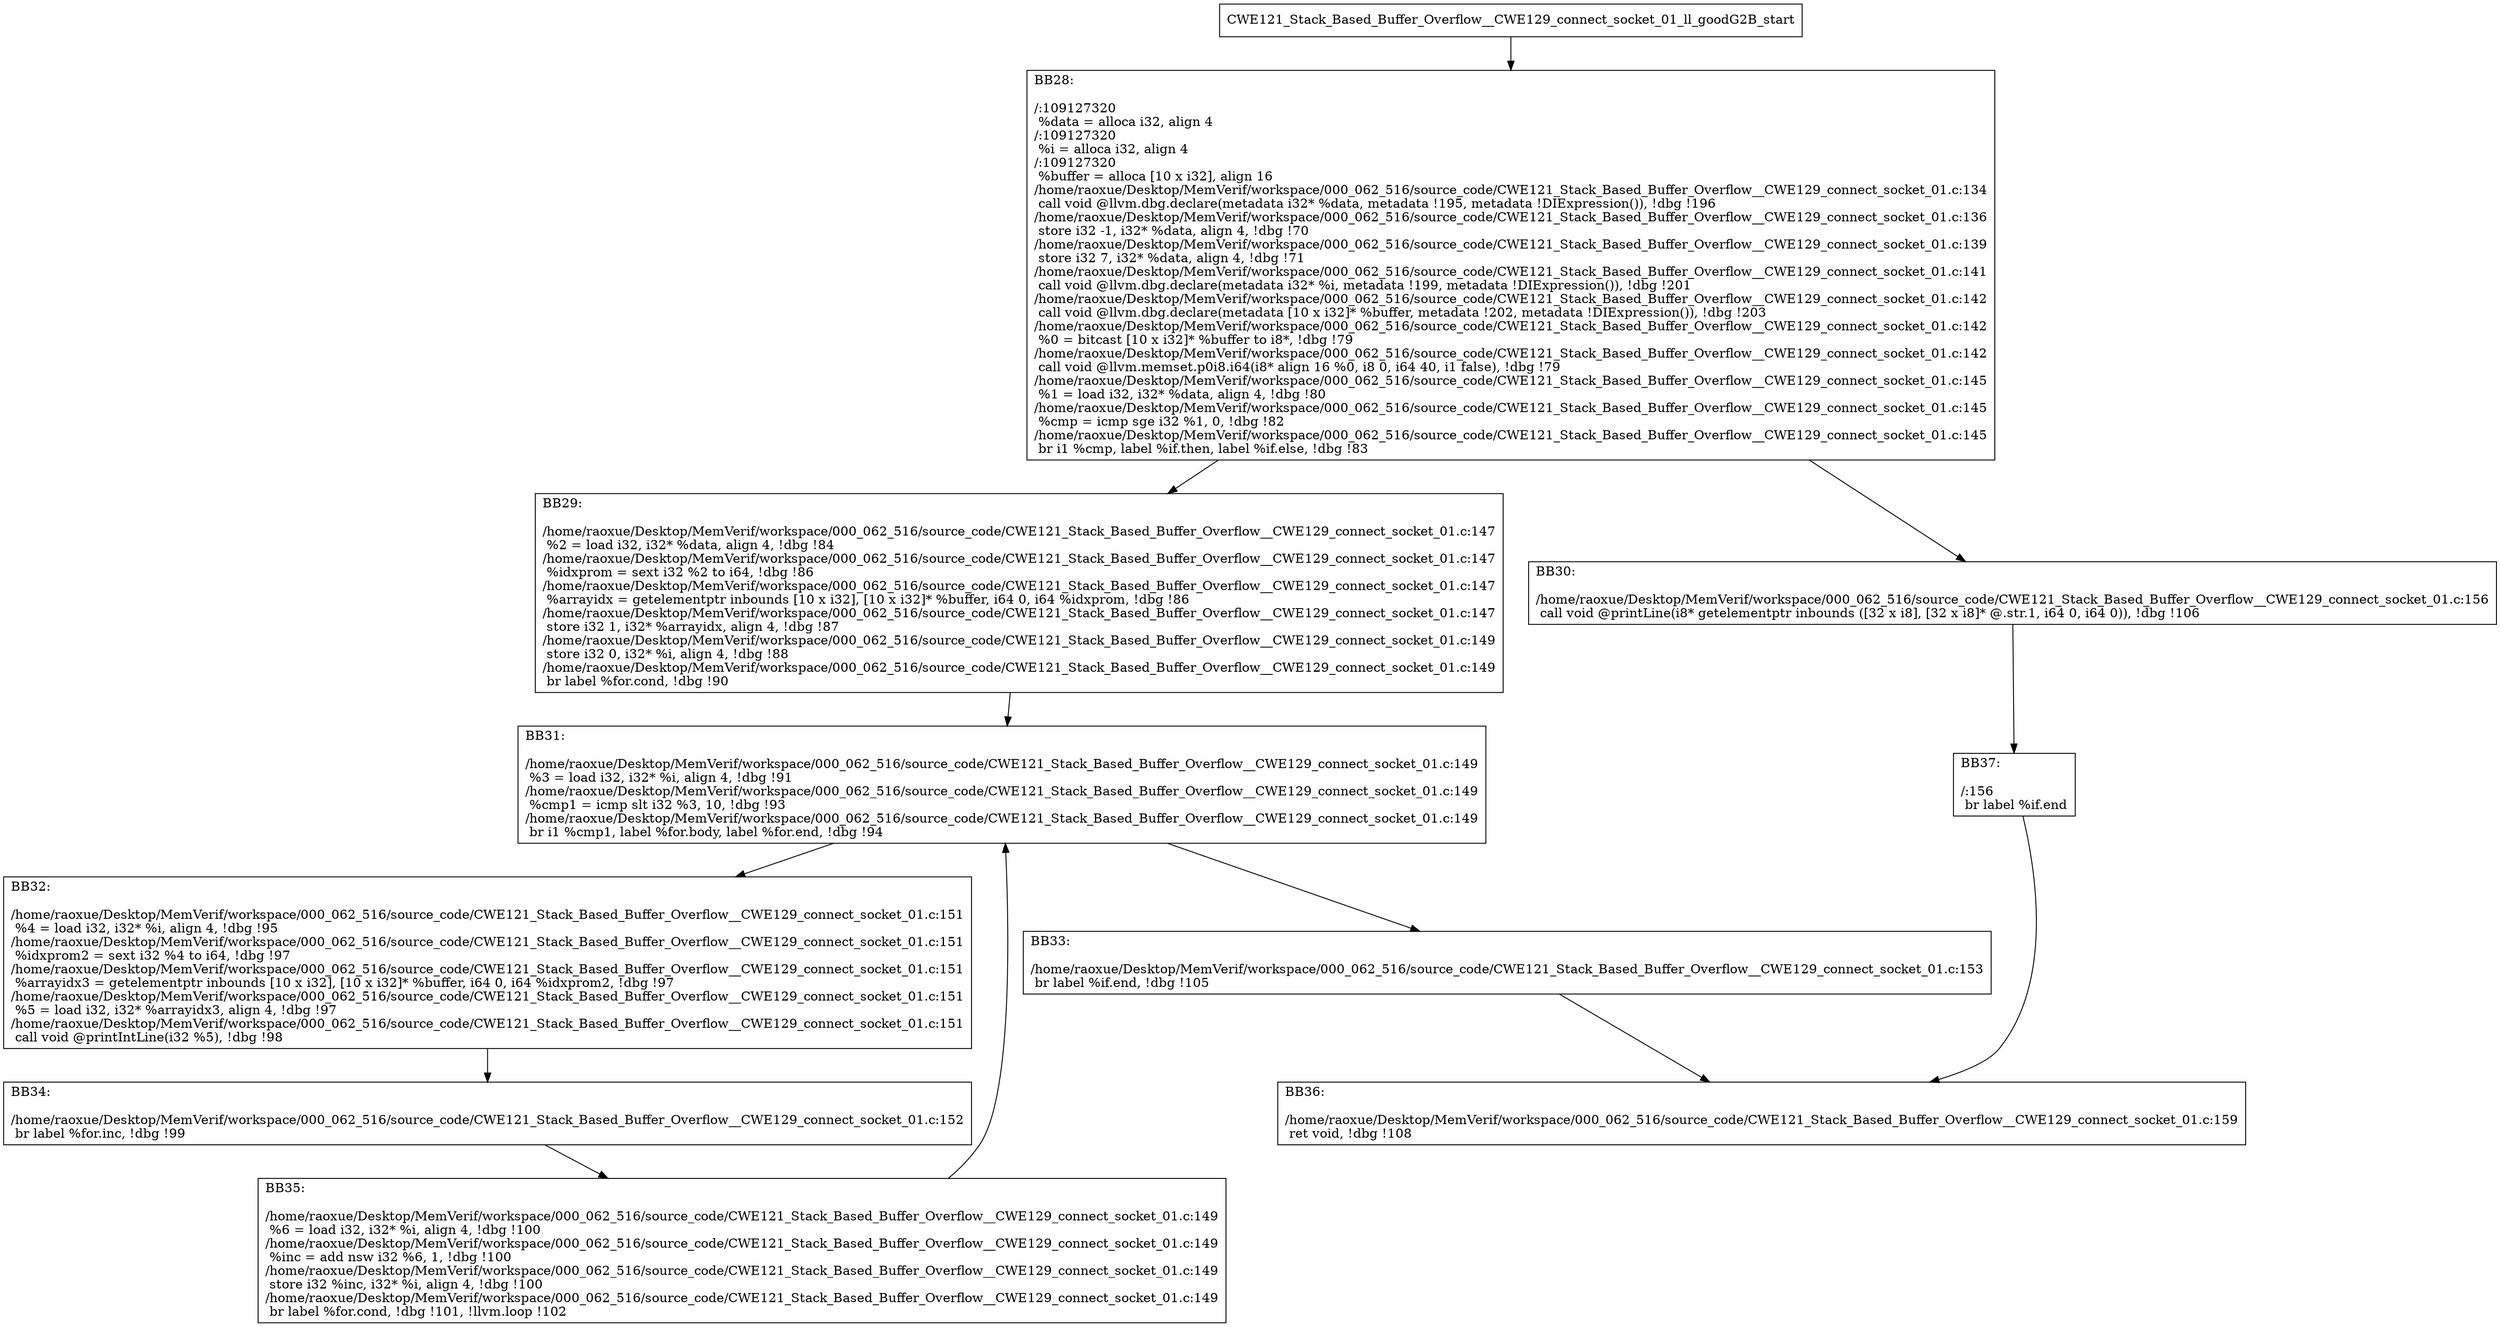 digraph "CFG for'CWE121_Stack_Based_Buffer_Overflow__CWE129_connect_socket_01_ll_goodG2B' function" {
	BBCWE121_Stack_Based_Buffer_Overflow__CWE129_connect_socket_01_ll_goodG2B_start[shape=record,label="{CWE121_Stack_Based_Buffer_Overflow__CWE129_connect_socket_01_ll_goodG2B_start}"];
	BBCWE121_Stack_Based_Buffer_Overflow__CWE129_connect_socket_01_ll_goodG2B_start-> CWE121_Stack_Based_Buffer_Overflow__CWE129_connect_socket_01_ll_goodG2BBB28;
	CWE121_Stack_Based_Buffer_Overflow__CWE129_connect_socket_01_ll_goodG2BBB28 [shape=record, label="{BB28:\l\l/:109127320\l
  %data = alloca i32, align 4\l
/:109127320\l
  %i = alloca i32, align 4\l
/:109127320\l
  %buffer = alloca [10 x i32], align 16\l
/home/raoxue/Desktop/MemVerif/workspace/000_062_516/source_code/CWE121_Stack_Based_Buffer_Overflow__CWE129_connect_socket_01.c:134\l
  call void @llvm.dbg.declare(metadata i32* %data, metadata !195, metadata !DIExpression()), !dbg !196\l
/home/raoxue/Desktop/MemVerif/workspace/000_062_516/source_code/CWE121_Stack_Based_Buffer_Overflow__CWE129_connect_socket_01.c:136\l
  store i32 -1, i32* %data, align 4, !dbg !70\l
/home/raoxue/Desktop/MemVerif/workspace/000_062_516/source_code/CWE121_Stack_Based_Buffer_Overflow__CWE129_connect_socket_01.c:139\l
  store i32 7, i32* %data, align 4, !dbg !71\l
/home/raoxue/Desktop/MemVerif/workspace/000_062_516/source_code/CWE121_Stack_Based_Buffer_Overflow__CWE129_connect_socket_01.c:141\l
  call void @llvm.dbg.declare(metadata i32* %i, metadata !199, metadata !DIExpression()), !dbg !201\l
/home/raoxue/Desktop/MemVerif/workspace/000_062_516/source_code/CWE121_Stack_Based_Buffer_Overflow__CWE129_connect_socket_01.c:142\l
  call void @llvm.dbg.declare(metadata [10 x i32]* %buffer, metadata !202, metadata !DIExpression()), !dbg !203\l
/home/raoxue/Desktop/MemVerif/workspace/000_062_516/source_code/CWE121_Stack_Based_Buffer_Overflow__CWE129_connect_socket_01.c:142\l
  %0 = bitcast [10 x i32]* %buffer to i8*, !dbg !79\l
/home/raoxue/Desktop/MemVerif/workspace/000_062_516/source_code/CWE121_Stack_Based_Buffer_Overflow__CWE129_connect_socket_01.c:142\l
  call void @llvm.memset.p0i8.i64(i8* align 16 %0, i8 0, i64 40, i1 false), !dbg !79\l
/home/raoxue/Desktop/MemVerif/workspace/000_062_516/source_code/CWE121_Stack_Based_Buffer_Overflow__CWE129_connect_socket_01.c:145\l
  %1 = load i32, i32* %data, align 4, !dbg !80\l
/home/raoxue/Desktop/MemVerif/workspace/000_062_516/source_code/CWE121_Stack_Based_Buffer_Overflow__CWE129_connect_socket_01.c:145\l
  %cmp = icmp sge i32 %1, 0, !dbg !82\l
/home/raoxue/Desktop/MemVerif/workspace/000_062_516/source_code/CWE121_Stack_Based_Buffer_Overflow__CWE129_connect_socket_01.c:145\l
  br i1 %cmp, label %if.then, label %if.else, !dbg !83\l
}"];
	CWE121_Stack_Based_Buffer_Overflow__CWE129_connect_socket_01_ll_goodG2BBB28-> CWE121_Stack_Based_Buffer_Overflow__CWE129_connect_socket_01_ll_goodG2BBB29;
	CWE121_Stack_Based_Buffer_Overflow__CWE129_connect_socket_01_ll_goodG2BBB28-> CWE121_Stack_Based_Buffer_Overflow__CWE129_connect_socket_01_ll_goodG2BBB30;
	CWE121_Stack_Based_Buffer_Overflow__CWE129_connect_socket_01_ll_goodG2BBB29 [shape=record, label="{BB29:\l\l/home/raoxue/Desktop/MemVerif/workspace/000_062_516/source_code/CWE121_Stack_Based_Buffer_Overflow__CWE129_connect_socket_01.c:147\l
  %2 = load i32, i32* %data, align 4, !dbg !84\l
/home/raoxue/Desktop/MemVerif/workspace/000_062_516/source_code/CWE121_Stack_Based_Buffer_Overflow__CWE129_connect_socket_01.c:147\l
  %idxprom = sext i32 %2 to i64, !dbg !86\l
/home/raoxue/Desktop/MemVerif/workspace/000_062_516/source_code/CWE121_Stack_Based_Buffer_Overflow__CWE129_connect_socket_01.c:147\l
  %arrayidx = getelementptr inbounds [10 x i32], [10 x i32]* %buffer, i64 0, i64 %idxprom, !dbg !86\l
/home/raoxue/Desktop/MemVerif/workspace/000_062_516/source_code/CWE121_Stack_Based_Buffer_Overflow__CWE129_connect_socket_01.c:147\l
  store i32 1, i32* %arrayidx, align 4, !dbg !87\l
/home/raoxue/Desktop/MemVerif/workspace/000_062_516/source_code/CWE121_Stack_Based_Buffer_Overflow__CWE129_connect_socket_01.c:149\l
  store i32 0, i32* %i, align 4, !dbg !88\l
/home/raoxue/Desktop/MemVerif/workspace/000_062_516/source_code/CWE121_Stack_Based_Buffer_Overflow__CWE129_connect_socket_01.c:149\l
  br label %for.cond, !dbg !90\l
}"];
	CWE121_Stack_Based_Buffer_Overflow__CWE129_connect_socket_01_ll_goodG2BBB29-> CWE121_Stack_Based_Buffer_Overflow__CWE129_connect_socket_01_ll_goodG2BBB31;
	CWE121_Stack_Based_Buffer_Overflow__CWE129_connect_socket_01_ll_goodG2BBB31 [shape=record, label="{BB31:\l\l/home/raoxue/Desktop/MemVerif/workspace/000_062_516/source_code/CWE121_Stack_Based_Buffer_Overflow__CWE129_connect_socket_01.c:149\l
  %3 = load i32, i32* %i, align 4, !dbg !91\l
/home/raoxue/Desktop/MemVerif/workspace/000_062_516/source_code/CWE121_Stack_Based_Buffer_Overflow__CWE129_connect_socket_01.c:149\l
  %cmp1 = icmp slt i32 %3, 10, !dbg !93\l
/home/raoxue/Desktop/MemVerif/workspace/000_062_516/source_code/CWE121_Stack_Based_Buffer_Overflow__CWE129_connect_socket_01.c:149\l
  br i1 %cmp1, label %for.body, label %for.end, !dbg !94\l
}"];
	CWE121_Stack_Based_Buffer_Overflow__CWE129_connect_socket_01_ll_goodG2BBB31-> CWE121_Stack_Based_Buffer_Overflow__CWE129_connect_socket_01_ll_goodG2BBB32;
	CWE121_Stack_Based_Buffer_Overflow__CWE129_connect_socket_01_ll_goodG2BBB31-> CWE121_Stack_Based_Buffer_Overflow__CWE129_connect_socket_01_ll_goodG2BBB33;
	CWE121_Stack_Based_Buffer_Overflow__CWE129_connect_socket_01_ll_goodG2BBB32 [shape=record, label="{BB32:\l\l/home/raoxue/Desktop/MemVerif/workspace/000_062_516/source_code/CWE121_Stack_Based_Buffer_Overflow__CWE129_connect_socket_01.c:151\l
  %4 = load i32, i32* %i, align 4, !dbg !95\l
/home/raoxue/Desktop/MemVerif/workspace/000_062_516/source_code/CWE121_Stack_Based_Buffer_Overflow__CWE129_connect_socket_01.c:151\l
  %idxprom2 = sext i32 %4 to i64, !dbg !97\l
/home/raoxue/Desktop/MemVerif/workspace/000_062_516/source_code/CWE121_Stack_Based_Buffer_Overflow__CWE129_connect_socket_01.c:151\l
  %arrayidx3 = getelementptr inbounds [10 x i32], [10 x i32]* %buffer, i64 0, i64 %idxprom2, !dbg !97\l
/home/raoxue/Desktop/MemVerif/workspace/000_062_516/source_code/CWE121_Stack_Based_Buffer_Overflow__CWE129_connect_socket_01.c:151\l
  %5 = load i32, i32* %arrayidx3, align 4, !dbg !97\l
/home/raoxue/Desktop/MemVerif/workspace/000_062_516/source_code/CWE121_Stack_Based_Buffer_Overflow__CWE129_connect_socket_01.c:151\l
  call void @printIntLine(i32 %5), !dbg !98\l
}"];
	CWE121_Stack_Based_Buffer_Overflow__CWE129_connect_socket_01_ll_goodG2BBB32-> CWE121_Stack_Based_Buffer_Overflow__CWE129_connect_socket_01_ll_goodG2BBB34;
	CWE121_Stack_Based_Buffer_Overflow__CWE129_connect_socket_01_ll_goodG2BBB34 [shape=record, label="{BB34:\l\l/home/raoxue/Desktop/MemVerif/workspace/000_062_516/source_code/CWE121_Stack_Based_Buffer_Overflow__CWE129_connect_socket_01.c:152\l
  br label %for.inc, !dbg !99\l
}"];
	CWE121_Stack_Based_Buffer_Overflow__CWE129_connect_socket_01_ll_goodG2BBB34-> CWE121_Stack_Based_Buffer_Overflow__CWE129_connect_socket_01_ll_goodG2BBB35;
	CWE121_Stack_Based_Buffer_Overflow__CWE129_connect_socket_01_ll_goodG2BBB35 [shape=record, label="{BB35:\l\l/home/raoxue/Desktop/MemVerif/workspace/000_062_516/source_code/CWE121_Stack_Based_Buffer_Overflow__CWE129_connect_socket_01.c:149\l
  %6 = load i32, i32* %i, align 4, !dbg !100\l
/home/raoxue/Desktop/MemVerif/workspace/000_062_516/source_code/CWE121_Stack_Based_Buffer_Overflow__CWE129_connect_socket_01.c:149\l
  %inc = add nsw i32 %6, 1, !dbg !100\l
/home/raoxue/Desktop/MemVerif/workspace/000_062_516/source_code/CWE121_Stack_Based_Buffer_Overflow__CWE129_connect_socket_01.c:149\l
  store i32 %inc, i32* %i, align 4, !dbg !100\l
/home/raoxue/Desktop/MemVerif/workspace/000_062_516/source_code/CWE121_Stack_Based_Buffer_Overflow__CWE129_connect_socket_01.c:149\l
  br label %for.cond, !dbg !101, !llvm.loop !102\l
}"];
	CWE121_Stack_Based_Buffer_Overflow__CWE129_connect_socket_01_ll_goodG2BBB35-> CWE121_Stack_Based_Buffer_Overflow__CWE129_connect_socket_01_ll_goodG2BBB31;
	CWE121_Stack_Based_Buffer_Overflow__CWE129_connect_socket_01_ll_goodG2BBB33 [shape=record, label="{BB33:\l\l/home/raoxue/Desktop/MemVerif/workspace/000_062_516/source_code/CWE121_Stack_Based_Buffer_Overflow__CWE129_connect_socket_01.c:153\l
  br label %if.end, !dbg !105\l
}"];
	CWE121_Stack_Based_Buffer_Overflow__CWE129_connect_socket_01_ll_goodG2BBB33-> CWE121_Stack_Based_Buffer_Overflow__CWE129_connect_socket_01_ll_goodG2BBB36;
	CWE121_Stack_Based_Buffer_Overflow__CWE129_connect_socket_01_ll_goodG2BBB30 [shape=record, label="{BB30:\l\l/home/raoxue/Desktop/MemVerif/workspace/000_062_516/source_code/CWE121_Stack_Based_Buffer_Overflow__CWE129_connect_socket_01.c:156\l
  call void @printLine(i8* getelementptr inbounds ([32 x i8], [32 x i8]* @.str.1, i64 0, i64 0)), !dbg !106\l
}"];
	CWE121_Stack_Based_Buffer_Overflow__CWE129_connect_socket_01_ll_goodG2BBB30-> CWE121_Stack_Based_Buffer_Overflow__CWE129_connect_socket_01_ll_goodG2BBB37;
	CWE121_Stack_Based_Buffer_Overflow__CWE129_connect_socket_01_ll_goodG2BBB37 [shape=record, label="{BB37:\l\l/:156\l
  br label %if.end\l
}"];
	CWE121_Stack_Based_Buffer_Overflow__CWE129_connect_socket_01_ll_goodG2BBB37-> CWE121_Stack_Based_Buffer_Overflow__CWE129_connect_socket_01_ll_goodG2BBB36;
	CWE121_Stack_Based_Buffer_Overflow__CWE129_connect_socket_01_ll_goodG2BBB36 [shape=record, label="{BB36:\l\l/home/raoxue/Desktop/MemVerif/workspace/000_062_516/source_code/CWE121_Stack_Based_Buffer_Overflow__CWE129_connect_socket_01.c:159\l
  ret void, !dbg !108\l
}"];
}
